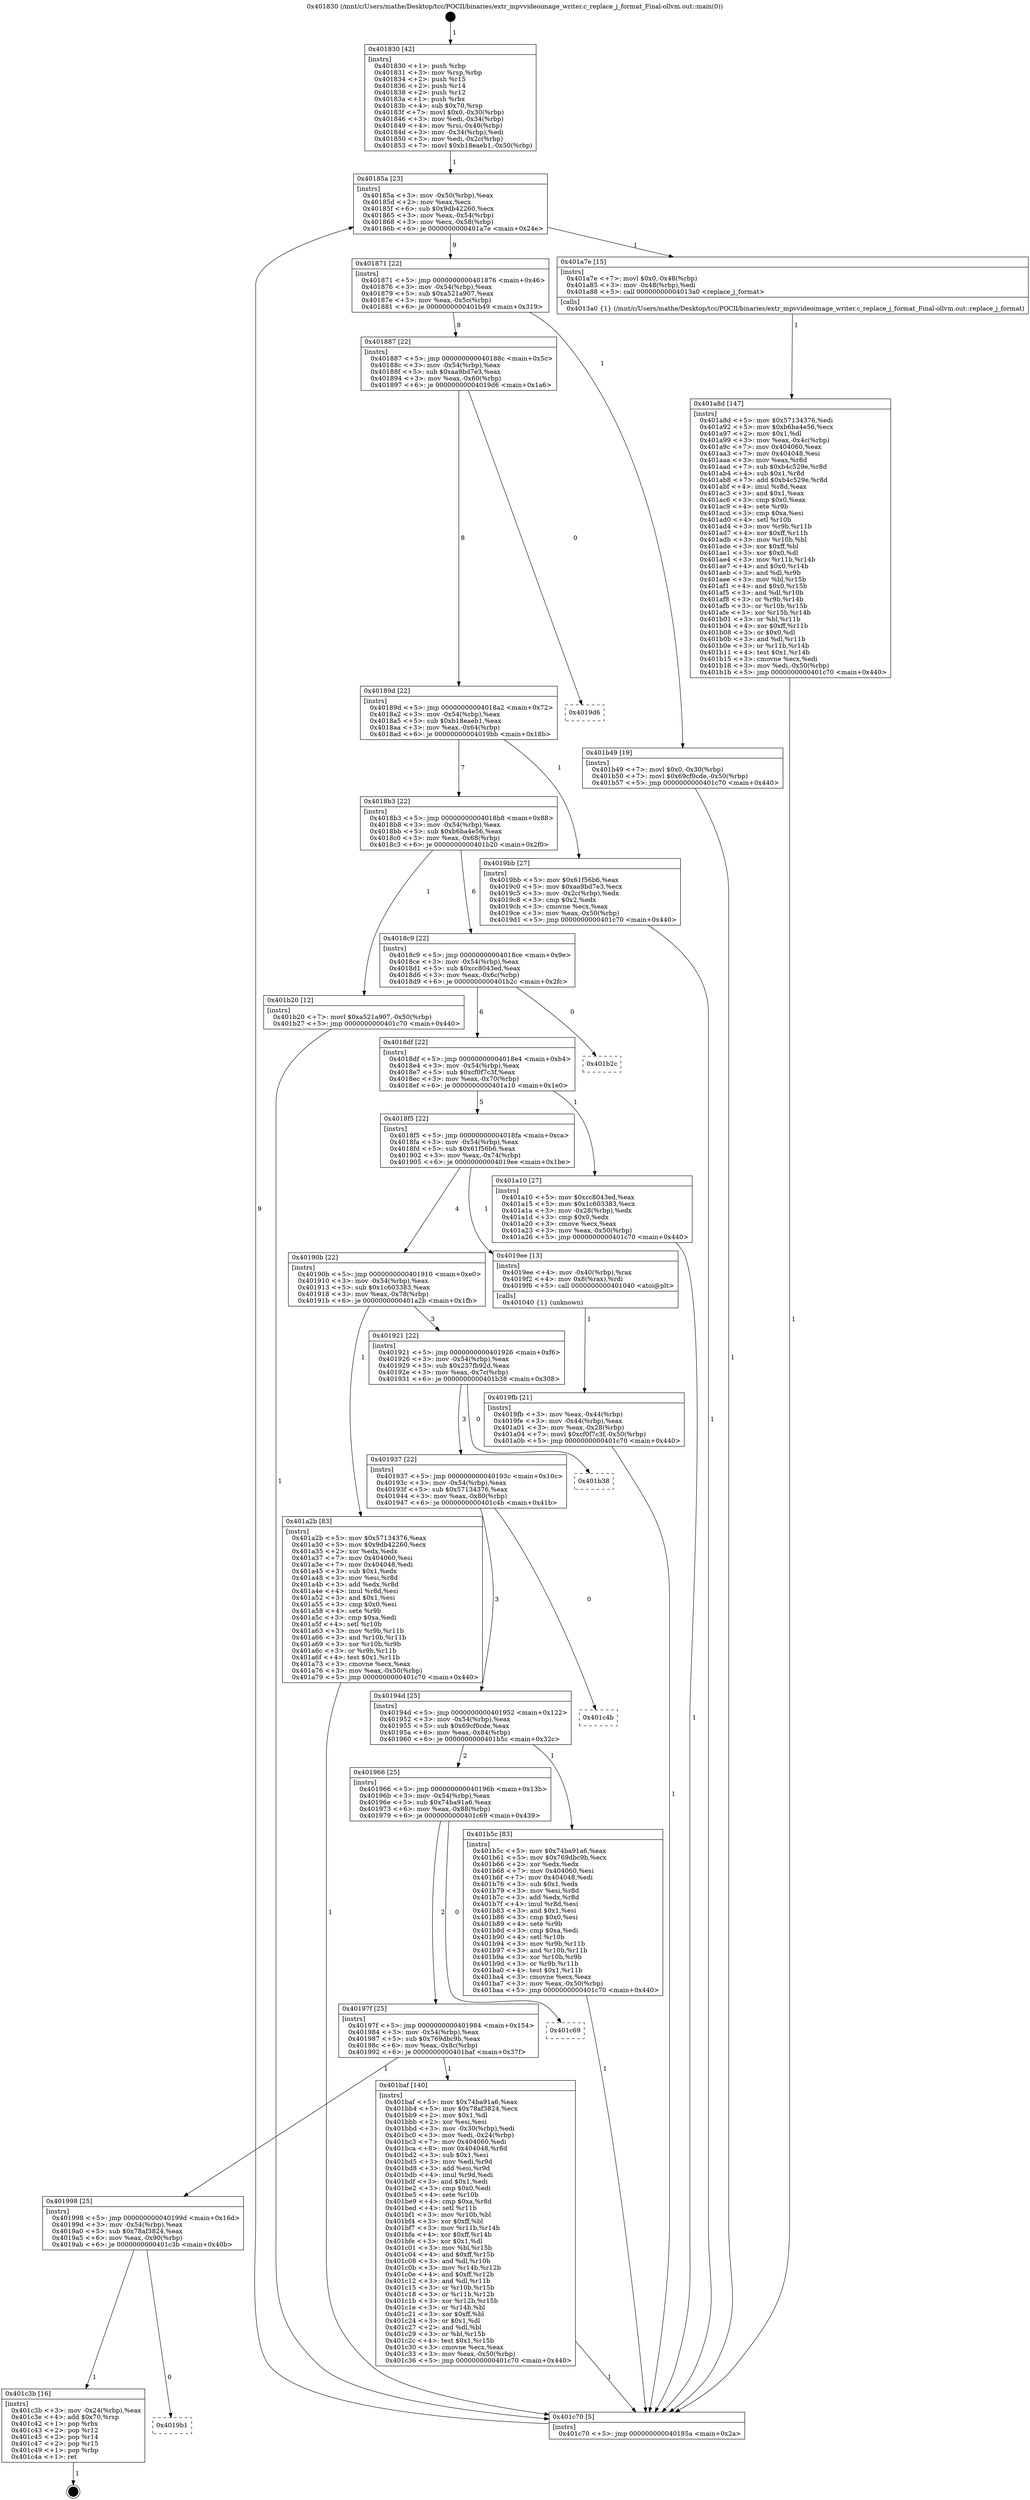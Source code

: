 digraph "0x401830" {
  label = "0x401830 (/mnt/c/Users/mathe/Desktop/tcc/POCII/binaries/extr_mpvvideoimage_writer.c_replace_j_format_Final-ollvm.out::main(0))"
  labelloc = "t"
  node[shape=record]

  Entry [label="",width=0.3,height=0.3,shape=circle,fillcolor=black,style=filled]
  "0x40185a" [label="{
     0x40185a [23]\l
     | [instrs]\l
     &nbsp;&nbsp;0x40185a \<+3\>: mov -0x50(%rbp),%eax\l
     &nbsp;&nbsp;0x40185d \<+2\>: mov %eax,%ecx\l
     &nbsp;&nbsp;0x40185f \<+6\>: sub $0x9db42260,%ecx\l
     &nbsp;&nbsp;0x401865 \<+3\>: mov %eax,-0x54(%rbp)\l
     &nbsp;&nbsp;0x401868 \<+3\>: mov %ecx,-0x58(%rbp)\l
     &nbsp;&nbsp;0x40186b \<+6\>: je 0000000000401a7e \<main+0x24e\>\l
  }"]
  "0x401a7e" [label="{
     0x401a7e [15]\l
     | [instrs]\l
     &nbsp;&nbsp;0x401a7e \<+7\>: movl $0x0,-0x48(%rbp)\l
     &nbsp;&nbsp;0x401a85 \<+3\>: mov -0x48(%rbp),%edi\l
     &nbsp;&nbsp;0x401a88 \<+5\>: call 00000000004013a0 \<replace_j_format\>\l
     | [calls]\l
     &nbsp;&nbsp;0x4013a0 \{1\} (/mnt/c/Users/mathe/Desktop/tcc/POCII/binaries/extr_mpvvideoimage_writer.c_replace_j_format_Final-ollvm.out::replace_j_format)\l
  }"]
  "0x401871" [label="{
     0x401871 [22]\l
     | [instrs]\l
     &nbsp;&nbsp;0x401871 \<+5\>: jmp 0000000000401876 \<main+0x46\>\l
     &nbsp;&nbsp;0x401876 \<+3\>: mov -0x54(%rbp),%eax\l
     &nbsp;&nbsp;0x401879 \<+5\>: sub $0xa521a907,%eax\l
     &nbsp;&nbsp;0x40187e \<+3\>: mov %eax,-0x5c(%rbp)\l
     &nbsp;&nbsp;0x401881 \<+6\>: je 0000000000401b49 \<main+0x319\>\l
  }"]
  Exit [label="",width=0.3,height=0.3,shape=circle,fillcolor=black,style=filled,peripheries=2]
  "0x401b49" [label="{
     0x401b49 [19]\l
     | [instrs]\l
     &nbsp;&nbsp;0x401b49 \<+7\>: movl $0x0,-0x30(%rbp)\l
     &nbsp;&nbsp;0x401b50 \<+7\>: movl $0x69cf0cde,-0x50(%rbp)\l
     &nbsp;&nbsp;0x401b57 \<+5\>: jmp 0000000000401c70 \<main+0x440\>\l
  }"]
  "0x401887" [label="{
     0x401887 [22]\l
     | [instrs]\l
     &nbsp;&nbsp;0x401887 \<+5\>: jmp 000000000040188c \<main+0x5c\>\l
     &nbsp;&nbsp;0x40188c \<+3\>: mov -0x54(%rbp),%eax\l
     &nbsp;&nbsp;0x40188f \<+5\>: sub $0xaa9bd7e3,%eax\l
     &nbsp;&nbsp;0x401894 \<+3\>: mov %eax,-0x60(%rbp)\l
     &nbsp;&nbsp;0x401897 \<+6\>: je 00000000004019d6 \<main+0x1a6\>\l
  }"]
  "0x4019b1" [label="{
     0x4019b1\l
  }", style=dashed]
  "0x4019d6" [label="{
     0x4019d6\l
  }", style=dashed]
  "0x40189d" [label="{
     0x40189d [22]\l
     | [instrs]\l
     &nbsp;&nbsp;0x40189d \<+5\>: jmp 00000000004018a2 \<main+0x72\>\l
     &nbsp;&nbsp;0x4018a2 \<+3\>: mov -0x54(%rbp),%eax\l
     &nbsp;&nbsp;0x4018a5 \<+5\>: sub $0xb18eaeb1,%eax\l
     &nbsp;&nbsp;0x4018aa \<+3\>: mov %eax,-0x64(%rbp)\l
     &nbsp;&nbsp;0x4018ad \<+6\>: je 00000000004019bb \<main+0x18b\>\l
  }"]
  "0x401c3b" [label="{
     0x401c3b [16]\l
     | [instrs]\l
     &nbsp;&nbsp;0x401c3b \<+3\>: mov -0x24(%rbp),%eax\l
     &nbsp;&nbsp;0x401c3e \<+4\>: add $0x70,%rsp\l
     &nbsp;&nbsp;0x401c42 \<+1\>: pop %rbx\l
     &nbsp;&nbsp;0x401c43 \<+2\>: pop %r12\l
     &nbsp;&nbsp;0x401c45 \<+2\>: pop %r14\l
     &nbsp;&nbsp;0x401c47 \<+2\>: pop %r15\l
     &nbsp;&nbsp;0x401c49 \<+1\>: pop %rbp\l
     &nbsp;&nbsp;0x401c4a \<+1\>: ret\l
  }"]
  "0x4019bb" [label="{
     0x4019bb [27]\l
     | [instrs]\l
     &nbsp;&nbsp;0x4019bb \<+5\>: mov $0x61f56b6,%eax\l
     &nbsp;&nbsp;0x4019c0 \<+5\>: mov $0xaa9bd7e3,%ecx\l
     &nbsp;&nbsp;0x4019c5 \<+3\>: mov -0x2c(%rbp),%edx\l
     &nbsp;&nbsp;0x4019c8 \<+3\>: cmp $0x2,%edx\l
     &nbsp;&nbsp;0x4019cb \<+3\>: cmovne %ecx,%eax\l
     &nbsp;&nbsp;0x4019ce \<+3\>: mov %eax,-0x50(%rbp)\l
     &nbsp;&nbsp;0x4019d1 \<+5\>: jmp 0000000000401c70 \<main+0x440\>\l
  }"]
  "0x4018b3" [label="{
     0x4018b3 [22]\l
     | [instrs]\l
     &nbsp;&nbsp;0x4018b3 \<+5\>: jmp 00000000004018b8 \<main+0x88\>\l
     &nbsp;&nbsp;0x4018b8 \<+3\>: mov -0x54(%rbp),%eax\l
     &nbsp;&nbsp;0x4018bb \<+5\>: sub $0xb6ba4e56,%eax\l
     &nbsp;&nbsp;0x4018c0 \<+3\>: mov %eax,-0x68(%rbp)\l
     &nbsp;&nbsp;0x4018c3 \<+6\>: je 0000000000401b20 \<main+0x2f0\>\l
  }"]
  "0x401c70" [label="{
     0x401c70 [5]\l
     | [instrs]\l
     &nbsp;&nbsp;0x401c70 \<+5\>: jmp 000000000040185a \<main+0x2a\>\l
  }"]
  "0x401830" [label="{
     0x401830 [42]\l
     | [instrs]\l
     &nbsp;&nbsp;0x401830 \<+1\>: push %rbp\l
     &nbsp;&nbsp;0x401831 \<+3\>: mov %rsp,%rbp\l
     &nbsp;&nbsp;0x401834 \<+2\>: push %r15\l
     &nbsp;&nbsp;0x401836 \<+2\>: push %r14\l
     &nbsp;&nbsp;0x401838 \<+2\>: push %r12\l
     &nbsp;&nbsp;0x40183a \<+1\>: push %rbx\l
     &nbsp;&nbsp;0x40183b \<+4\>: sub $0x70,%rsp\l
     &nbsp;&nbsp;0x40183f \<+7\>: movl $0x0,-0x30(%rbp)\l
     &nbsp;&nbsp;0x401846 \<+3\>: mov %edi,-0x34(%rbp)\l
     &nbsp;&nbsp;0x401849 \<+4\>: mov %rsi,-0x40(%rbp)\l
     &nbsp;&nbsp;0x40184d \<+3\>: mov -0x34(%rbp),%edi\l
     &nbsp;&nbsp;0x401850 \<+3\>: mov %edi,-0x2c(%rbp)\l
     &nbsp;&nbsp;0x401853 \<+7\>: movl $0xb18eaeb1,-0x50(%rbp)\l
  }"]
  "0x401998" [label="{
     0x401998 [25]\l
     | [instrs]\l
     &nbsp;&nbsp;0x401998 \<+5\>: jmp 000000000040199d \<main+0x16d\>\l
     &nbsp;&nbsp;0x40199d \<+3\>: mov -0x54(%rbp),%eax\l
     &nbsp;&nbsp;0x4019a0 \<+5\>: sub $0x78af3824,%eax\l
     &nbsp;&nbsp;0x4019a5 \<+6\>: mov %eax,-0x90(%rbp)\l
     &nbsp;&nbsp;0x4019ab \<+6\>: je 0000000000401c3b \<main+0x40b\>\l
  }"]
  "0x401b20" [label="{
     0x401b20 [12]\l
     | [instrs]\l
     &nbsp;&nbsp;0x401b20 \<+7\>: movl $0xa521a907,-0x50(%rbp)\l
     &nbsp;&nbsp;0x401b27 \<+5\>: jmp 0000000000401c70 \<main+0x440\>\l
  }"]
  "0x4018c9" [label="{
     0x4018c9 [22]\l
     | [instrs]\l
     &nbsp;&nbsp;0x4018c9 \<+5\>: jmp 00000000004018ce \<main+0x9e\>\l
     &nbsp;&nbsp;0x4018ce \<+3\>: mov -0x54(%rbp),%eax\l
     &nbsp;&nbsp;0x4018d1 \<+5\>: sub $0xcc8043ed,%eax\l
     &nbsp;&nbsp;0x4018d6 \<+3\>: mov %eax,-0x6c(%rbp)\l
     &nbsp;&nbsp;0x4018d9 \<+6\>: je 0000000000401b2c \<main+0x2fc\>\l
  }"]
  "0x401baf" [label="{
     0x401baf [140]\l
     | [instrs]\l
     &nbsp;&nbsp;0x401baf \<+5\>: mov $0x74ba91a6,%eax\l
     &nbsp;&nbsp;0x401bb4 \<+5\>: mov $0x78af3824,%ecx\l
     &nbsp;&nbsp;0x401bb9 \<+2\>: mov $0x1,%dl\l
     &nbsp;&nbsp;0x401bbb \<+2\>: xor %esi,%esi\l
     &nbsp;&nbsp;0x401bbd \<+3\>: mov -0x30(%rbp),%edi\l
     &nbsp;&nbsp;0x401bc0 \<+3\>: mov %edi,-0x24(%rbp)\l
     &nbsp;&nbsp;0x401bc3 \<+7\>: mov 0x404060,%edi\l
     &nbsp;&nbsp;0x401bca \<+8\>: mov 0x404048,%r8d\l
     &nbsp;&nbsp;0x401bd2 \<+3\>: sub $0x1,%esi\l
     &nbsp;&nbsp;0x401bd5 \<+3\>: mov %edi,%r9d\l
     &nbsp;&nbsp;0x401bd8 \<+3\>: add %esi,%r9d\l
     &nbsp;&nbsp;0x401bdb \<+4\>: imul %r9d,%edi\l
     &nbsp;&nbsp;0x401bdf \<+3\>: and $0x1,%edi\l
     &nbsp;&nbsp;0x401be2 \<+3\>: cmp $0x0,%edi\l
     &nbsp;&nbsp;0x401be5 \<+4\>: sete %r10b\l
     &nbsp;&nbsp;0x401be9 \<+4\>: cmp $0xa,%r8d\l
     &nbsp;&nbsp;0x401bed \<+4\>: setl %r11b\l
     &nbsp;&nbsp;0x401bf1 \<+3\>: mov %r10b,%bl\l
     &nbsp;&nbsp;0x401bf4 \<+3\>: xor $0xff,%bl\l
     &nbsp;&nbsp;0x401bf7 \<+3\>: mov %r11b,%r14b\l
     &nbsp;&nbsp;0x401bfa \<+4\>: xor $0xff,%r14b\l
     &nbsp;&nbsp;0x401bfe \<+3\>: xor $0x1,%dl\l
     &nbsp;&nbsp;0x401c01 \<+3\>: mov %bl,%r15b\l
     &nbsp;&nbsp;0x401c04 \<+4\>: and $0xff,%r15b\l
     &nbsp;&nbsp;0x401c08 \<+3\>: and %dl,%r10b\l
     &nbsp;&nbsp;0x401c0b \<+3\>: mov %r14b,%r12b\l
     &nbsp;&nbsp;0x401c0e \<+4\>: and $0xff,%r12b\l
     &nbsp;&nbsp;0x401c12 \<+3\>: and %dl,%r11b\l
     &nbsp;&nbsp;0x401c15 \<+3\>: or %r10b,%r15b\l
     &nbsp;&nbsp;0x401c18 \<+3\>: or %r11b,%r12b\l
     &nbsp;&nbsp;0x401c1b \<+3\>: xor %r12b,%r15b\l
     &nbsp;&nbsp;0x401c1e \<+3\>: or %r14b,%bl\l
     &nbsp;&nbsp;0x401c21 \<+3\>: xor $0xff,%bl\l
     &nbsp;&nbsp;0x401c24 \<+3\>: or $0x1,%dl\l
     &nbsp;&nbsp;0x401c27 \<+2\>: and %dl,%bl\l
     &nbsp;&nbsp;0x401c29 \<+3\>: or %bl,%r15b\l
     &nbsp;&nbsp;0x401c2c \<+4\>: test $0x1,%r15b\l
     &nbsp;&nbsp;0x401c30 \<+3\>: cmovne %ecx,%eax\l
     &nbsp;&nbsp;0x401c33 \<+3\>: mov %eax,-0x50(%rbp)\l
     &nbsp;&nbsp;0x401c36 \<+5\>: jmp 0000000000401c70 \<main+0x440\>\l
  }"]
  "0x401b2c" [label="{
     0x401b2c\l
  }", style=dashed]
  "0x4018df" [label="{
     0x4018df [22]\l
     | [instrs]\l
     &nbsp;&nbsp;0x4018df \<+5\>: jmp 00000000004018e4 \<main+0xb4\>\l
     &nbsp;&nbsp;0x4018e4 \<+3\>: mov -0x54(%rbp),%eax\l
     &nbsp;&nbsp;0x4018e7 \<+5\>: sub $0xcf0f7c3f,%eax\l
     &nbsp;&nbsp;0x4018ec \<+3\>: mov %eax,-0x70(%rbp)\l
     &nbsp;&nbsp;0x4018ef \<+6\>: je 0000000000401a10 \<main+0x1e0\>\l
  }"]
  "0x40197f" [label="{
     0x40197f [25]\l
     | [instrs]\l
     &nbsp;&nbsp;0x40197f \<+5\>: jmp 0000000000401984 \<main+0x154\>\l
     &nbsp;&nbsp;0x401984 \<+3\>: mov -0x54(%rbp),%eax\l
     &nbsp;&nbsp;0x401987 \<+5\>: sub $0x769dbc9b,%eax\l
     &nbsp;&nbsp;0x40198c \<+6\>: mov %eax,-0x8c(%rbp)\l
     &nbsp;&nbsp;0x401992 \<+6\>: je 0000000000401baf \<main+0x37f\>\l
  }"]
  "0x401a10" [label="{
     0x401a10 [27]\l
     | [instrs]\l
     &nbsp;&nbsp;0x401a10 \<+5\>: mov $0xcc8043ed,%eax\l
     &nbsp;&nbsp;0x401a15 \<+5\>: mov $0x1c603383,%ecx\l
     &nbsp;&nbsp;0x401a1a \<+3\>: mov -0x28(%rbp),%edx\l
     &nbsp;&nbsp;0x401a1d \<+3\>: cmp $0x0,%edx\l
     &nbsp;&nbsp;0x401a20 \<+3\>: cmove %ecx,%eax\l
     &nbsp;&nbsp;0x401a23 \<+3\>: mov %eax,-0x50(%rbp)\l
     &nbsp;&nbsp;0x401a26 \<+5\>: jmp 0000000000401c70 \<main+0x440\>\l
  }"]
  "0x4018f5" [label="{
     0x4018f5 [22]\l
     | [instrs]\l
     &nbsp;&nbsp;0x4018f5 \<+5\>: jmp 00000000004018fa \<main+0xca\>\l
     &nbsp;&nbsp;0x4018fa \<+3\>: mov -0x54(%rbp),%eax\l
     &nbsp;&nbsp;0x4018fd \<+5\>: sub $0x61f56b6,%eax\l
     &nbsp;&nbsp;0x401902 \<+3\>: mov %eax,-0x74(%rbp)\l
     &nbsp;&nbsp;0x401905 \<+6\>: je 00000000004019ee \<main+0x1be\>\l
  }"]
  "0x401c69" [label="{
     0x401c69\l
  }", style=dashed]
  "0x4019ee" [label="{
     0x4019ee [13]\l
     | [instrs]\l
     &nbsp;&nbsp;0x4019ee \<+4\>: mov -0x40(%rbp),%rax\l
     &nbsp;&nbsp;0x4019f2 \<+4\>: mov 0x8(%rax),%rdi\l
     &nbsp;&nbsp;0x4019f6 \<+5\>: call 0000000000401040 \<atoi@plt\>\l
     | [calls]\l
     &nbsp;&nbsp;0x401040 \{1\} (unknown)\l
  }"]
  "0x40190b" [label="{
     0x40190b [22]\l
     | [instrs]\l
     &nbsp;&nbsp;0x40190b \<+5\>: jmp 0000000000401910 \<main+0xe0\>\l
     &nbsp;&nbsp;0x401910 \<+3\>: mov -0x54(%rbp),%eax\l
     &nbsp;&nbsp;0x401913 \<+5\>: sub $0x1c603383,%eax\l
     &nbsp;&nbsp;0x401918 \<+3\>: mov %eax,-0x78(%rbp)\l
     &nbsp;&nbsp;0x40191b \<+6\>: je 0000000000401a2b \<main+0x1fb\>\l
  }"]
  "0x4019fb" [label="{
     0x4019fb [21]\l
     | [instrs]\l
     &nbsp;&nbsp;0x4019fb \<+3\>: mov %eax,-0x44(%rbp)\l
     &nbsp;&nbsp;0x4019fe \<+3\>: mov -0x44(%rbp),%eax\l
     &nbsp;&nbsp;0x401a01 \<+3\>: mov %eax,-0x28(%rbp)\l
     &nbsp;&nbsp;0x401a04 \<+7\>: movl $0xcf0f7c3f,-0x50(%rbp)\l
     &nbsp;&nbsp;0x401a0b \<+5\>: jmp 0000000000401c70 \<main+0x440\>\l
  }"]
  "0x401966" [label="{
     0x401966 [25]\l
     | [instrs]\l
     &nbsp;&nbsp;0x401966 \<+5\>: jmp 000000000040196b \<main+0x13b\>\l
     &nbsp;&nbsp;0x40196b \<+3\>: mov -0x54(%rbp),%eax\l
     &nbsp;&nbsp;0x40196e \<+5\>: sub $0x74ba91a6,%eax\l
     &nbsp;&nbsp;0x401973 \<+6\>: mov %eax,-0x88(%rbp)\l
     &nbsp;&nbsp;0x401979 \<+6\>: je 0000000000401c69 \<main+0x439\>\l
  }"]
  "0x401a2b" [label="{
     0x401a2b [83]\l
     | [instrs]\l
     &nbsp;&nbsp;0x401a2b \<+5\>: mov $0x57134376,%eax\l
     &nbsp;&nbsp;0x401a30 \<+5\>: mov $0x9db42260,%ecx\l
     &nbsp;&nbsp;0x401a35 \<+2\>: xor %edx,%edx\l
     &nbsp;&nbsp;0x401a37 \<+7\>: mov 0x404060,%esi\l
     &nbsp;&nbsp;0x401a3e \<+7\>: mov 0x404048,%edi\l
     &nbsp;&nbsp;0x401a45 \<+3\>: sub $0x1,%edx\l
     &nbsp;&nbsp;0x401a48 \<+3\>: mov %esi,%r8d\l
     &nbsp;&nbsp;0x401a4b \<+3\>: add %edx,%r8d\l
     &nbsp;&nbsp;0x401a4e \<+4\>: imul %r8d,%esi\l
     &nbsp;&nbsp;0x401a52 \<+3\>: and $0x1,%esi\l
     &nbsp;&nbsp;0x401a55 \<+3\>: cmp $0x0,%esi\l
     &nbsp;&nbsp;0x401a58 \<+4\>: sete %r9b\l
     &nbsp;&nbsp;0x401a5c \<+3\>: cmp $0xa,%edi\l
     &nbsp;&nbsp;0x401a5f \<+4\>: setl %r10b\l
     &nbsp;&nbsp;0x401a63 \<+3\>: mov %r9b,%r11b\l
     &nbsp;&nbsp;0x401a66 \<+3\>: and %r10b,%r11b\l
     &nbsp;&nbsp;0x401a69 \<+3\>: xor %r10b,%r9b\l
     &nbsp;&nbsp;0x401a6c \<+3\>: or %r9b,%r11b\l
     &nbsp;&nbsp;0x401a6f \<+4\>: test $0x1,%r11b\l
     &nbsp;&nbsp;0x401a73 \<+3\>: cmovne %ecx,%eax\l
     &nbsp;&nbsp;0x401a76 \<+3\>: mov %eax,-0x50(%rbp)\l
     &nbsp;&nbsp;0x401a79 \<+5\>: jmp 0000000000401c70 \<main+0x440\>\l
  }"]
  "0x401921" [label="{
     0x401921 [22]\l
     | [instrs]\l
     &nbsp;&nbsp;0x401921 \<+5\>: jmp 0000000000401926 \<main+0xf6\>\l
     &nbsp;&nbsp;0x401926 \<+3\>: mov -0x54(%rbp),%eax\l
     &nbsp;&nbsp;0x401929 \<+5\>: sub $0x237fb92d,%eax\l
     &nbsp;&nbsp;0x40192e \<+3\>: mov %eax,-0x7c(%rbp)\l
     &nbsp;&nbsp;0x401931 \<+6\>: je 0000000000401b38 \<main+0x308\>\l
  }"]
  "0x401a8d" [label="{
     0x401a8d [147]\l
     | [instrs]\l
     &nbsp;&nbsp;0x401a8d \<+5\>: mov $0x57134376,%edi\l
     &nbsp;&nbsp;0x401a92 \<+5\>: mov $0xb6ba4e56,%ecx\l
     &nbsp;&nbsp;0x401a97 \<+2\>: mov $0x1,%dl\l
     &nbsp;&nbsp;0x401a99 \<+3\>: mov %eax,-0x4c(%rbp)\l
     &nbsp;&nbsp;0x401a9c \<+7\>: mov 0x404060,%eax\l
     &nbsp;&nbsp;0x401aa3 \<+7\>: mov 0x404048,%esi\l
     &nbsp;&nbsp;0x401aaa \<+3\>: mov %eax,%r8d\l
     &nbsp;&nbsp;0x401aad \<+7\>: sub $0xb4c529e,%r8d\l
     &nbsp;&nbsp;0x401ab4 \<+4\>: sub $0x1,%r8d\l
     &nbsp;&nbsp;0x401ab8 \<+7\>: add $0xb4c529e,%r8d\l
     &nbsp;&nbsp;0x401abf \<+4\>: imul %r8d,%eax\l
     &nbsp;&nbsp;0x401ac3 \<+3\>: and $0x1,%eax\l
     &nbsp;&nbsp;0x401ac6 \<+3\>: cmp $0x0,%eax\l
     &nbsp;&nbsp;0x401ac9 \<+4\>: sete %r9b\l
     &nbsp;&nbsp;0x401acd \<+3\>: cmp $0xa,%esi\l
     &nbsp;&nbsp;0x401ad0 \<+4\>: setl %r10b\l
     &nbsp;&nbsp;0x401ad4 \<+3\>: mov %r9b,%r11b\l
     &nbsp;&nbsp;0x401ad7 \<+4\>: xor $0xff,%r11b\l
     &nbsp;&nbsp;0x401adb \<+3\>: mov %r10b,%bl\l
     &nbsp;&nbsp;0x401ade \<+3\>: xor $0xff,%bl\l
     &nbsp;&nbsp;0x401ae1 \<+3\>: xor $0x0,%dl\l
     &nbsp;&nbsp;0x401ae4 \<+3\>: mov %r11b,%r14b\l
     &nbsp;&nbsp;0x401ae7 \<+4\>: and $0x0,%r14b\l
     &nbsp;&nbsp;0x401aeb \<+3\>: and %dl,%r9b\l
     &nbsp;&nbsp;0x401aee \<+3\>: mov %bl,%r15b\l
     &nbsp;&nbsp;0x401af1 \<+4\>: and $0x0,%r15b\l
     &nbsp;&nbsp;0x401af5 \<+3\>: and %dl,%r10b\l
     &nbsp;&nbsp;0x401af8 \<+3\>: or %r9b,%r14b\l
     &nbsp;&nbsp;0x401afb \<+3\>: or %r10b,%r15b\l
     &nbsp;&nbsp;0x401afe \<+3\>: xor %r15b,%r14b\l
     &nbsp;&nbsp;0x401b01 \<+3\>: or %bl,%r11b\l
     &nbsp;&nbsp;0x401b04 \<+4\>: xor $0xff,%r11b\l
     &nbsp;&nbsp;0x401b08 \<+3\>: or $0x0,%dl\l
     &nbsp;&nbsp;0x401b0b \<+3\>: and %dl,%r11b\l
     &nbsp;&nbsp;0x401b0e \<+3\>: or %r11b,%r14b\l
     &nbsp;&nbsp;0x401b11 \<+4\>: test $0x1,%r14b\l
     &nbsp;&nbsp;0x401b15 \<+3\>: cmovne %ecx,%edi\l
     &nbsp;&nbsp;0x401b18 \<+3\>: mov %edi,-0x50(%rbp)\l
     &nbsp;&nbsp;0x401b1b \<+5\>: jmp 0000000000401c70 \<main+0x440\>\l
  }"]
  "0x401b5c" [label="{
     0x401b5c [83]\l
     | [instrs]\l
     &nbsp;&nbsp;0x401b5c \<+5\>: mov $0x74ba91a6,%eax\l
     &nbsp;&nbsp;0x401b61 \<+5\>: mov $0x769dbc9b,%ecx\l
     &nbsp;&nbsp;0x401b66 \<+2\>: xor %edx,%edx\l
     &nbsp;&nbsp;0x401b68 \<+7\>: mov 0x404060,%esi\l
     &nbsp;&nbsp;0x401b6f \<+7\>: mov 0x404048,%edi\l
     &nbsp;&nbsp;0x401b76 \<+3\>: sub $0x1,%edx\l
     &nbsp;&nbsp;0x401b79 \<+3\>: mov %esi,%r8d\l
     &nbsp;&nbsp;0x401b7c \<+3\>: add %edx,%r8d\l
     &nbsp;&nbsp;0x401b7f \<+4\>: imul %r8d,%esi\l
     &nbsp;&nbsp;0x401b83 \<+3\>: and $0x1,%esi\l
     &nbsp;&nbsp;0x401b86 \<+3\>: cmp $0x0,%esi\l
     &nbsp;&nbsp;0x401b89 \<+4\>: sete %r9b\l
     &nbsp;&nbsp;0x401b8d \<+3\>: cmp $0xa,%edi\l
     &nbsp;&nbsp;0x401b90 \<+4\>: setl %r10b\l
     &nbsp;&nbsp;0x401b94 \<+3\>: mov %r9b,%r11b\l
     &nbsp;&nbsp;0x401b97 \<+3\>: and %r10b,%r11b\l
     &nbsp;&nbsp;0x401b9a \<+3\>: xor %r10b,%r9b\l
     &nbsp;&nbsp;0x401b9d \<+3\>: or %r9b,%r11b\l
     &nbsp;&nbsp;0x401ba0 \<+4\>: test $0x1,%r11b\l
     &nbsp;&nbsp;0x401ba4 \<+3\>: cmovne %ecx,%eax\l
     &nbsp;&nbsp;0x401ba7 \<+3\>: mov %eax,-0x50(%rbp)\l
     &nbsp;&nbsp;0x401baa \<+5\>: jmp 0000000000401c70 \<main+0x440\>\l
  }"]
  "0x401b38" [label="{
     0x401b38\l
  }", style=dashed]
  "0x401937" [label="{
     0x401937 [22]\l
     | [instrs]\l
     &nbsp;&nbsp;0x401937 \<+5\>: jmp 000000000040193c \<main+0x10c\>\l
     &nbsp;&nbsp;0x40193c \<+3\>: mov -0x54(%rbp),%eax\l
     &nbsp;&nbsp;0x40193f \<+5\>: sub $0x57134376,%eax\l
     &nbsp;&nbsp;0x401944 \<+3\>: mov %eax,-0x80(%rbp)\l
     &nbsp;&nbsp;0x401947 \<+6\>: je 0000000000401c4b \<main+0x41b\>\l
  }"]
  "0x40194d" [label="{
     0x40194d [25]\l
     | [instrs]\l
     &nbsp;&nbsp;0x40194d \<+5\>: jmp 0000000000401952 \<main+0x122\>\l
     &nbsp;&nbsp;0x401952 \<+3\>: mov -0x54(%rbp),%eax\l
     &nbsp;&nbsp;0x401955 \<+5\>: sub $0x69cf0cde,%eax\l
     &nbsp;&nbsp;0x40195a \<+6\>: mov %eax,-0x84(%rbp)\l
     &nbsp;&nbsp;0x401960 \<+6\>: je 0000000000401b5c \<main+0x32c\>\l
  }"]
  "0x401c4b" [label="{
     0x401c4b\l
  }", style=dashed]
  Entry -> "0x401830" [label=" 1"]
  "0x40185a" -> "0x401a7e" [label=" 1"]
  "0x40185a" -> "0x401871" [label=" 9"]
  "0x401c3b" -> Exit [label=" 1"]
  "0x401871" -> "0x401b49" [label=" 1"]
  "0x401871" -> "0x401887" [label=" 8"]
  "0x401998" -> "0x4019b1" [label=" 0"]
  "0x401887" -> "0x4019d6" [label=" 0"]
  "0x401887" -> "0x40189d" [label=" 8"]
  "0x401998" -> "0x401c3b" [label=" 1"]
  "0x40189d" -> "0x4019bb" [label=" 1"]
  "0x40189d" -> "0x4018b3" [label=" 7"]
  "0x4019bb" -> "0x401c70" [label=" 1"]
  "0x401830" -> "0x40185a" [label=" 1"]
  "0x401c70" -> "0x40185a" [label=" 9"]
  "0x401baf" -> "0x401c70" [label=" 1"]
  "0x4018b3" -> "0x401b20" [label=" 1"]
  "0x4018b3" -> "0x4018c9" [label=" 6"]
  "0x40197f" -> "0x401998" [label=" 1"]
  "0x4018c9" -> "0x401b2c" [label=" 0"]
  "0x4018c9" -> "0x4018df" [label=" 6"]
  "0x40197f" -> "0x401baf" [label=" 1"]
  "0x4018df" -> "0x401a10" [label=" 1"]
  "0x4018df" -> "0x4018f5" [label=" 5"]
  "0x401966" -> "0x40197f" [label=" 2"]
  "0x4018f5" -> "0x4019ee" [label=" 1"]
  "0x4018f5" -> "0x40190b" [label=" 4"]
  "0x4019ee" -> "0x4019fb" [label=" 1"]
  "0x4019fb" -> "0x401c70" [label=" 1"]
  "0x401a10" -> "0x401c70" [label=" 1"]
  "0x401966" -> "0x401c69" [label=" 0"]
  "0x40190b" -> "0x401a2b" [label=" 1"]
  "0x40190b" -> "0x401921" [label=" 3"]
  "0x401a2b" -> "0x401c70" [label=" 1"]
  "0x401a7e" -> "0x401a8d" [label=" 1"]
  "0x401a8d" -> "0x401c70" [label=" 1"]
  "0x401b20" -> "0x401c70" [label=" 1"]
  "0x401b49" -> "0x401c70" [label=" 1"]
  "0x401b5c" -> "0x401c70" [label=" 1"]
  "0x401921" -> "0x401b38" [label=" 0"]
  "0x401921" -> "0x401937" [label=" 3"]
  "0x40194d" -> "0x401966" [label=" 2"]
  "0x401937" -> "0x401c4b" [label=" 0"]
  "0x401937" -> "0x40194d" [label=" 3"]
  "0x40194d" -> "0x401b5c" [label=" 1"]
}
